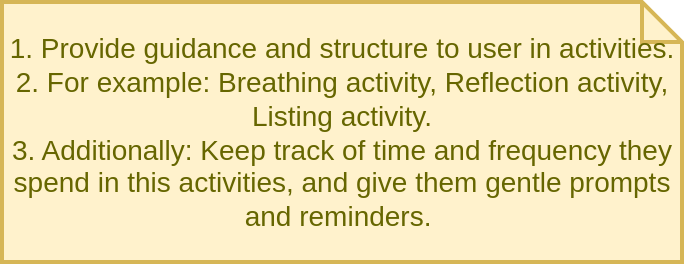 <mxfile>
    <diagram id="SEznHzWf4oslyoBA8Bir" name="Page-1">
        <mxGraphModel dx="893" dy="428" grid="1" gridSize="10" guides="1" tooltips="1" connect="1" arrows="1" fold="1" page="1" pageScale="1" pageWidth="850" pageHeight="1100" math="0" shadow="0">
            <root>
                <mxCell id="0"/>
                <mxCell id="1" parent="0"/>
                <mxCell id="2" value="1. Provide guidance and structure to user in activities.&lt;br&gt;2. For example: Breathing activity, Reflection activity, Listing activity.&lt;br&gt;3. Additionally: Keep track of time and frequency they spend in this activities, and give them gentle prompts and reminders.&amp;nbsp;" style="shape=note;strokeWidth=2;fontSize=14;size=20;whiteSpace=wrap;html=1;fillColor=#fff2cc;strokeColor=#d6b656;fontColor=#666600;" vertex="1" parent="1">
                    <mxGeometry x="21" y="60" width="340" height="130" as="geometry"/>
                </mxCell>
            </root>
        </mxGraphModel>
    </diagram>
</mxfile>